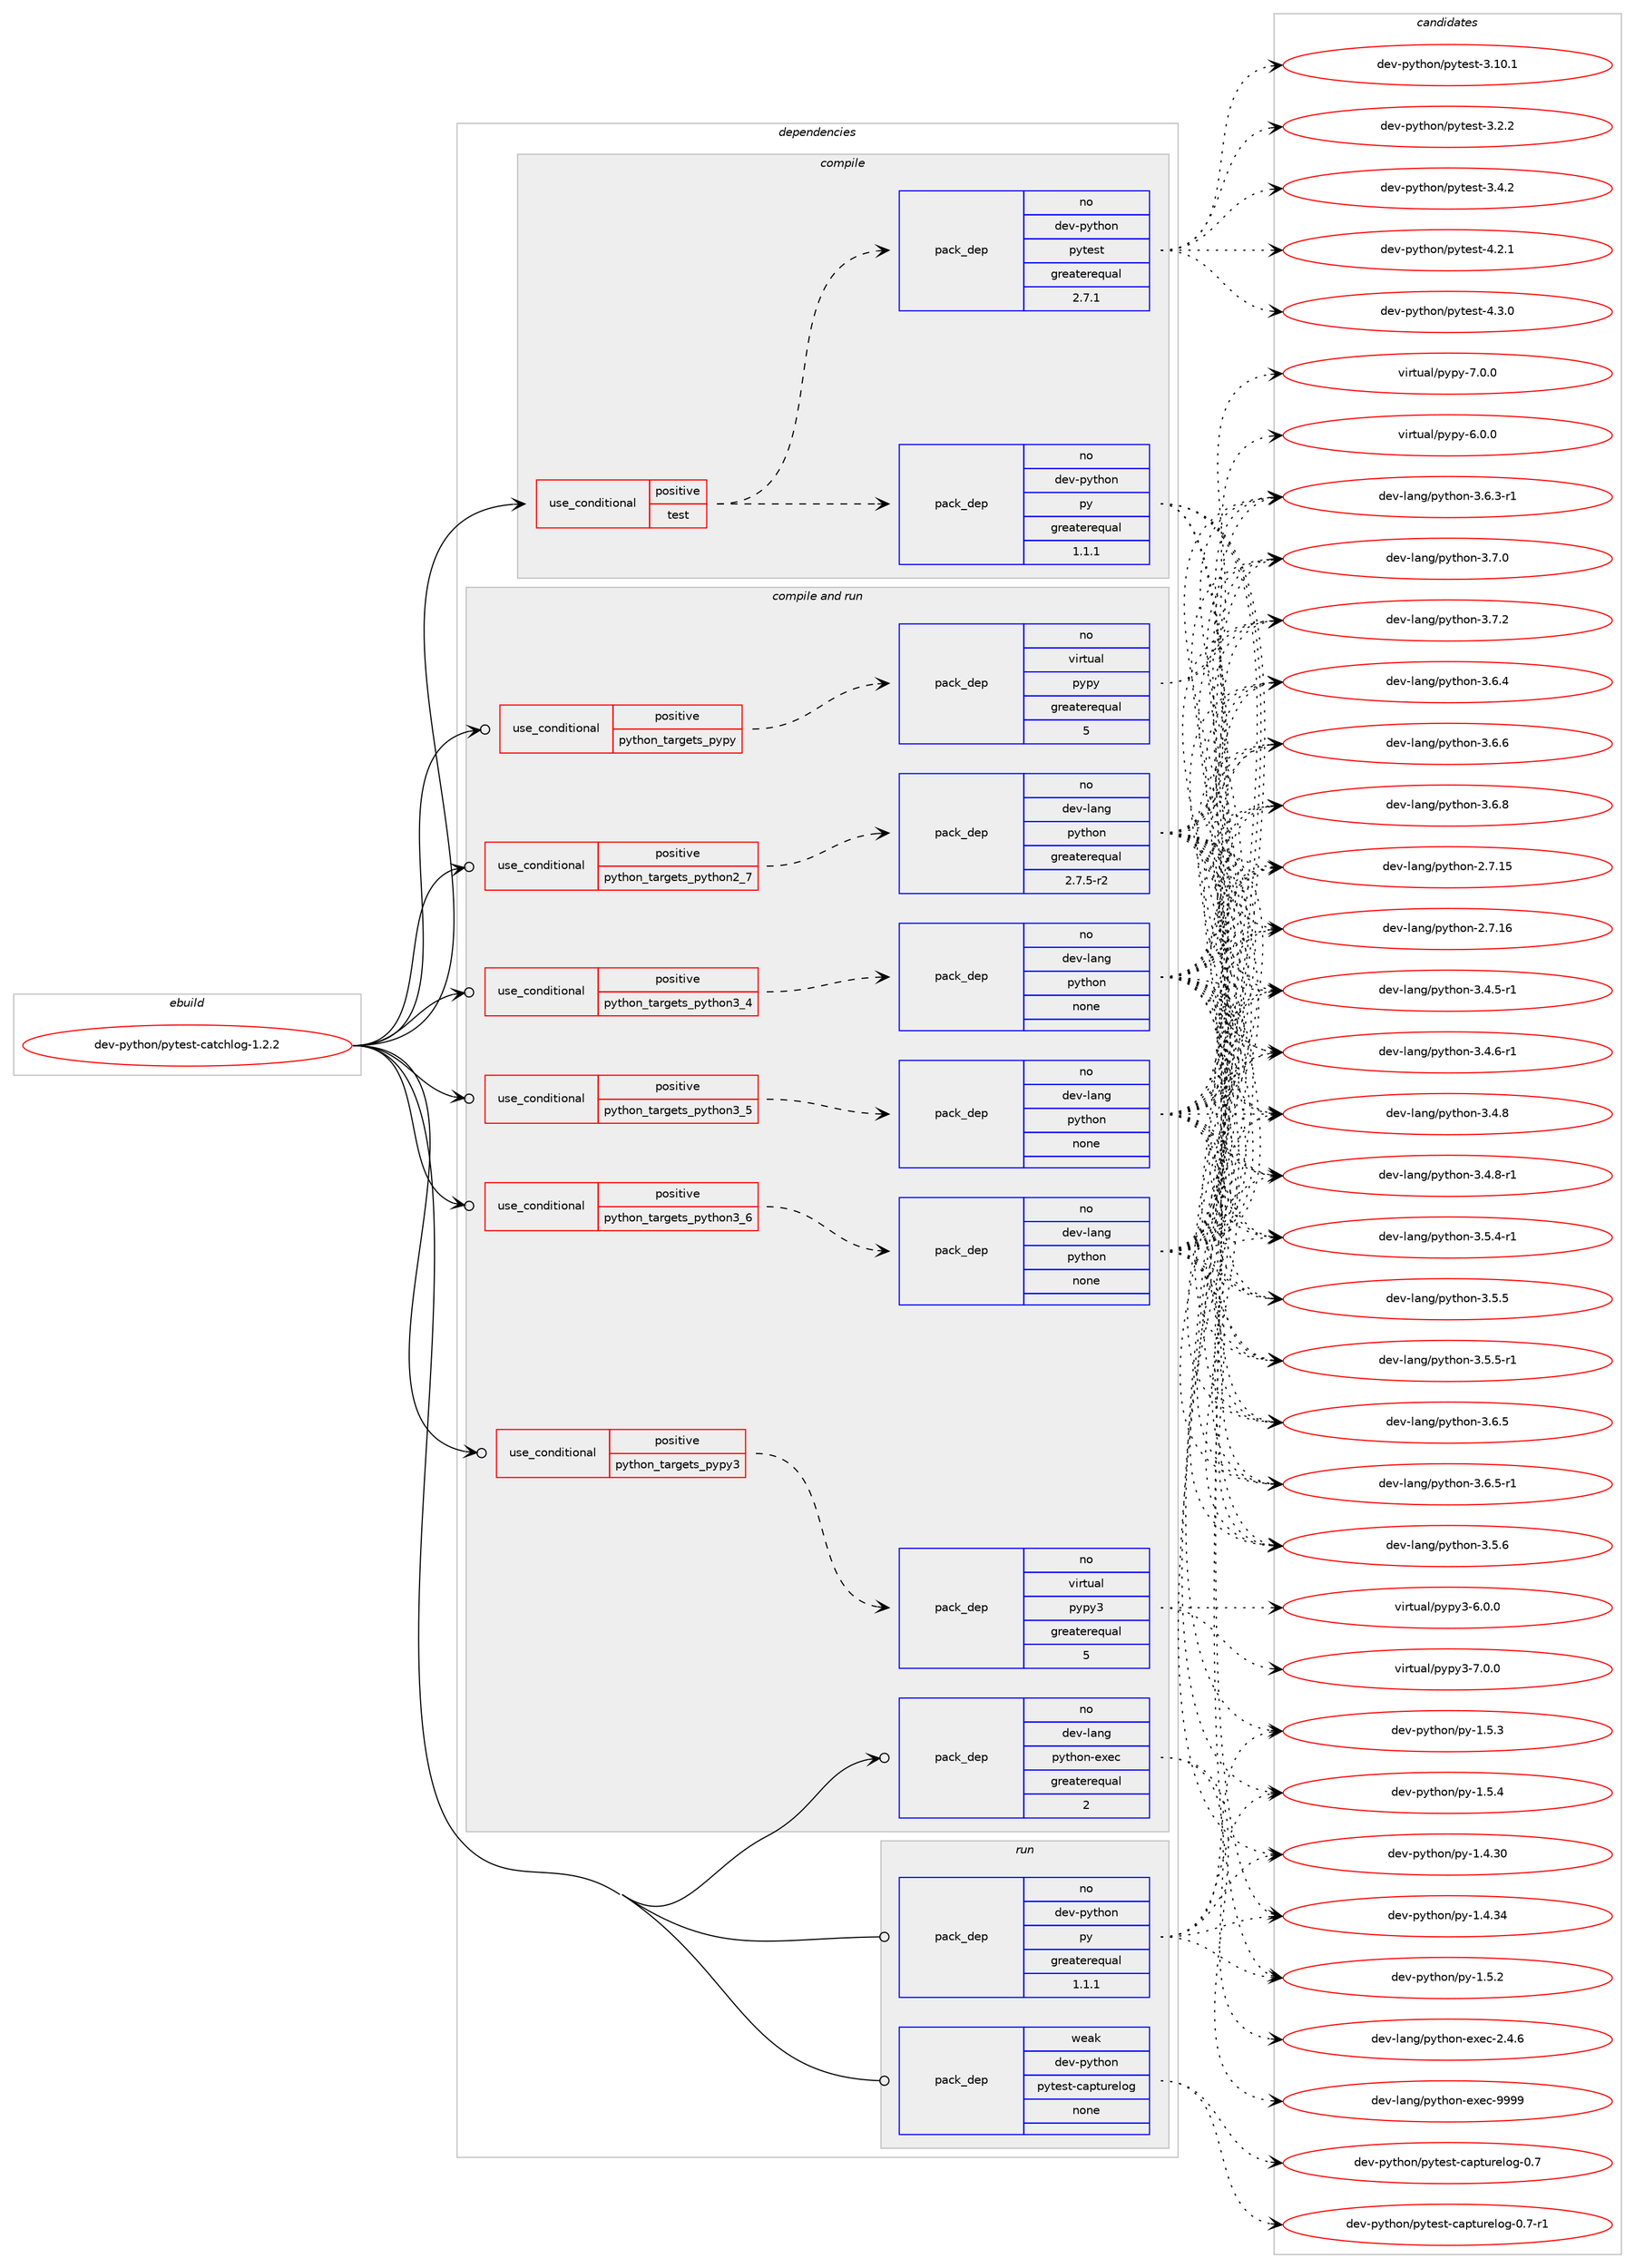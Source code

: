digraph prolog {

# *************
# Graph options
# *************

newrank=true;
concentrate=true;
compound=true;
graph [rankdir=LR,fontname=Helvetica,fontsize=10,ranksep=1.5];#, ranksep=2.5, nodesep=0.2];
edge  [arrowhead=vee];
node  [fontname=Helvetica,fontsize=10];

# **********
# The ebuild
# **********

subgraph cluster_leftcol {
color=gray;
rank=same;
label=<<i>ebuild</i>>;
id [label="dev-python/pytest-catchlog-1.2.2", color=red, width=4, href="../dev-python/pytest-catchlog-1.2.2.svg"];
}

# ****************
# The dependencies
# ****************

subgraph cluster_midcol {
color=gray;
label=<<i>dependencies</i>>;
subgraph cluster_compile {
fillcolor="#eeeeee";
style=filled;
label=<<i>compile</i>>;
subgraph cond382021 {
dependency1432987 [label=<<TABLE BORDER="0" CELLBORDER="1" CELLSPACING="0" CELLPADDING="4"><TR><TD ROWSPAN="3" CELLPADDING="10">use_conditional</TD></TR><TR><TD>positive</TD></TR><TR><TD>test</TD></TR></TABLE>>, shape=none, color=red];
subgraph pack1027622 {
dependency1432988 [label=<<TABLE BORDER="0" CELLBORDER="1" CELLSPACING="0" CELLPADDING="4" WIDTH="220"><TR><TD ROWSPAN="6" CELLPADDING="30">pack_dep</TD></TR><TR><TD WIDTH="110">no</TD></TR><TR><TD>dev-python</TD></TR><TR><TD>py</TD></TR><TR><TD>greaterequal</TD></TR><TR><TD>1.1.1</TD></TR></TABLE>>, shape=none, color=blue];
}
dependency1432987:e -> dependency1432988:w [weight=20,style="dashed",arrowhead="vee"];
subgraph pack1027623 {
dependency1432989 [label=<<TABLE BORDER="0" CELLBORDER="1" CELLSPACING="0" CELLPADDING="4" WIDTH="220"><TR><TD ROWSPAN="6" CELLPADDING="30">pack_dep</TD></TR><TR><TD WIDTH="110">no</TD></TR><TR><TD>dev-python</TD></TR><TR><TD>pytest</TD></TR><TR><TD>greaterequal</TD></TR><TR><TD>2.7.1</TD></TR></TABLE>>, shape=none, color=blue];
}
dependency1432987:e -> dependency1432989:w [weight=20,style="dashed",arrowhead="vee"];
}
id:e -> dependency1432987:w [weight=20,style="solid",arrowhead="vee"];
}
subgraph cluster_compileandrun {
fillcolor="#eeeeee";
style=filled;
label=<<i>compile and run</i>>;
subgraph cond382022 {
dependency1432990 [label=<<TABLE BORDER="0" CELLBORDER="1" CELLSPACING="0" CELLPADDING="4"><TR><TD ROWSPAN="3" CELLPADDING="10">use_conditional</TD></TR><TR><TD>positive</TD></TR><TR><TD>python_targets_pypy</TD></TR></TABLE>>, shape=none, color=red];
subgraph pack1027624 {
dependency1432991 [label=<<TABLE BORDER="0" CELLBORDER="1" CELLSPACING="0" CELLPADDING="4" WIDTH="220"><TR><TD ROWSPAN="6" CELLPADDING="30">pack_dep</TD></TR><TR><TD WIDTH="110">no</TD></TR><TR><TD>virtual</TD></TR><TR><TD>pypy</TD></TR><TR><TD>greaterequal</TD></TR><TR><TD>5</TD></TR></TABLE>>, shape=none, color=blue];
}
dependency1432990:e -> dependency1432991:w [weight=20,style="dashed",arrowhead="vee"];
}
id:e -> dependency1432990:w [weight=20,style="solid",arrowhead="odotvee"];
subgraph cond382023 {
dependency1432992 [label=<<TABLE BORDER="0" CELLBORDER="1" CELLSPACING="0" CELLPADDING="4"><TR><TD ROWSPAN="3" CELLPADDING="10">use_conditional</TD></TR><TR><TD>positive</TD></TR><TR><TD>python_targets_pypy3</TD></TR></TABLE>>, shape=none, color=red];
subgraph pack1027625 {
dependency1432993 [label=<<TABLE BORDER="0" CELLBORDER="1" CELLSPACING="0" CELLPADDING="4" WIDTH="220"><TR><TD ROWSPAN="6" CELLPADDING="30">pack_dep</TD></TR><TR><TD WIDTH="110">no</TD></TR><TR><TD>virtual</TD></TR><TR><TD>pypy3</TD></TR><TR><TD>greaterequal</TD></TR><TR><TD>5</TD></TR></TABLE>>, shape=none, color=blue];
}
dependency1432992:e -> dependency1432993:w [weight=20,style="dashed",arrowhead="vee"];
}
id:e -> dependency1432992:w [weight=20,style="solid",arrowhead="odotvee"];
subgraph cond382024 {
dependency1432994 [label=<<TABLE BORDER="0" CELLBORDER="1" CELLSPACING="0" CELLPADDING="4"><TR><TD ROWSPAN="3" CELLPADDING="10">use_conditional</TD></TR><TR><TD>positive</TD></TR><TR><TD>python_targets_python2_7</TD></TR></TABLE>>, shape=none, color=red];
subgraph pack1027626 {
dependency1432995 [label=<<TABLE BORDER="0" CELLBORDER="1" CELLSPACING="0" CELLPADDING="4" WIDTH="220"><TR><TD ROWSPAN="6" CELLPADDING="30">pack_dep</TD></TR><TR><TD WIDTH="110">no</TD></TR><TR><TD>dev-lang</TD></TR><TR><TD>python</TD></TR><TR><TD>greaterequal</TD></TR><TR><TD>2.7.5-r2</TD></TR></TABLE>>, shape=none, color=blue];
}
dependency1432994:e -> dependency1432995:w [weight=20,style="dashed",arrowhead="vee"];
}
id:e -> dependency1432994:w [weight=20,style="solid",arrowhead="odotvee"];
subgraph cond382025 {
dependency1432996 [label=<<TABLE BORDER="0" CELLBORDER="1" CELLSPACING="0" CELLPADDING="4"><TR><TD ROWSPAN="3" CELLPADDING="10">use_conditional</TD></TR><TR><TD>positive</TD></TR><TR><TD>python_targets_python3_4</TD></TR></TABLE>>, shape=none, color=red];
subgraph pack1027627 {
dependency1432997 [label=<<TABLE BORDER="0" CELLBORDER="1" CELLSPACING="0" CELLPADDING="4" WIDTH="220"><TR><TD ROWSPAN="6" CELLPADDING="30">pack_dep</TD></TR><TR><TD WIDTH="110">no</TD></TR><TR><TD>dev-lang</TD></TR><TR><TD>python</TD></TR><TR><TD>none</TD></TR><TR><TD></TD></TR></TABLE>>, shape=none, color=blue];
}
dependency1432996:e -> dependency1432997:w [weight=20,style="dashed",arrowhead="vee"];
}
id:e -> dependency1432996:w [weight=20,style="solid",arrowhead="odotvee"];
subgraph cond382026 {
dependency1432998 [label=<<TABLE BORDER="0" CELLBORDER="1" CELLSPACING="0" CELLPADDING="4"><TR><TD ROWSPAN="3" CELLPADDING="10">use_conditional</TD></TR><TR><TD>positive</TD></TR><TR><TD>python_targets_python3_5</TD></TR></TABLE>>, shape=none, color=red];
subgraph pack1027628 {
dependency1432999 [label=<<TABLE BORDER="0" CELLBORDER="1" CELLSPACING="0" CELLPADDING="4" WIDTH="220"><TR><TD ROWSPAN="6" CELLPADDING="30">pack_dep</TD></TR><TR><TD WIDTH="110">no</TD></TR><TR><TD>dev-lang</TD></TR><TR><TD>python</TD></TR><TR><TD>none</TD></TR><TR><TD></TD></TR></TABLE>>, shape=none, color=blue];
}
dependency1432998:e -> dependency1432999:w [weight=20,style="dashed",arrowhead="vee"];
}
id:e -> dependency1432998:w [weight=20,style="solid",arrowhead="odotvee"];
subgraph cond382027 {
dependency1433000 [label=<<TABLE BORDER="0" CELLBORDER="1" CELLSPACING="0" CELLPADDING="4"><TR><TD ROWSPAN="3" CELLPADDING="10">use_conditional</TD></TR><TR><TD>positive</TD></TR><TR><TD>python_targets_python3_6</TD></TR></TABLE>>, shape=none, color=red];
subgraph pack1027629 {
dependency1433001 [label=<<TABLE BORDER="0" CELLBORDER="1" CELLSPACING="0" CELLPADDING="4" WIDTH="220"><TR><TD ROWSPAN="6" CELLPADDING="30">pack_dep</TD></TR><TR><TD WIDTH="110">no</TD></TR><TR><TD>dev-lang</TD></TR><TR><TD>python</TD></TR><TR><TD>none</TD></TR><TR><TD></TD></TR></TABLE>>, shape=none, color=blue];
}
dependency1433000:e -> dependency1433001:w [weight=20,style="dashed",arrowhead="vee"];
}
id:e -> dependency1433000:w [weight=20,style="solid",arrowhead="odotvee"];
subgraph pack1027630 {
dependency1433002 [label=<<TABLE BORDER="0" CELLBORDER="1" CELLSPACING="0" CELLPADDING="4" WIDTH="220"><TR><TD ROWSPAN="6" CELLPADDING="30">pack_dep</TD></TR><TR><TD WIDTH="110">no</TD></TR><TR><TD>dev-lang</TD></TR><TR><TD>python-exec</TD></TR><TR><TD>greaterequal</TD></TR><TR><TD>2</TD></TR></TABLE>>, shape=none, color=blue];
}
id:e -> dependency1433002:w [weight=20,style="solid",arrowhead="odotvee"];
}
subgraph cluster_run {
fillcolor="#eeeeee";
style=filled;
label=<<i>run</i>>;
subgraph pack1027631 {
dependency1433003 [label=<<TABLE BORDER="0" CELLBORDER="1" CELLSPACING="0" CELLPADDING="4" WIDTH="220"><TR><TD ROWSPAN="6" CELLPADDING="30">pack_dep</TD></TR><TR><TD WIDTH="110">no</TD></TR><TR><TD>dev-python</TD></TR><TR><TD>py</TD></TR><TR><TD>greaterequal</TD></TR><TR><TD>1.1.1</TD></TR></TABLE>>, shape=none, color=blue];
}
id:e -> dependency1433003:w [weight=20,style="solid",arrowhead="odot"];
subgraph pack1027632 {
dependency1433004 [label=<<TABLE BORDER="0" CELLBORDER="1" CELLSPACING="0" CELLPADDING="4" WIDTH="220"><TR><TD ROWSPAN="6" CELLPADDING="30">pack_dep</TD></TR><TR><TD WIDTH="110">weak</TD></TR><TR><TD>dev-python</TD></TR><TR><TD>pytest-capturelog</TD></TR><TR><TD>none</TD></TR><TR><TD></TD></TR></TABLE>>, shape=none, color=blue];
}
id:e -> dependency1433004:w [weight=20,style="solid",arrowhead="odot"];
}
}

# **************
# The candidates
# **************

subgraph cluster_choices {
rank=same;
color=gray;
label=<<i>candidates</i>>;

subgraph choice1027622 {
color=black;
nodesep=1;
choice100101118451121211161041111104711212145494652465148 [label="dev-python/py-1.4.30", color=red, width=4,href="../dev-python/py-1.4.30.svg"];
choice100101118451121211161041111104711212145494652465152 [label="dev-python/py-1.4.34", color=red, width=4,href="../dev-python/py-1.4.34.svg"];
choice1001011184511212111610411111047112121454946534650 [label="dev-python/py-1.5.2", color=red, width=4,href="../dev-python/py-1.5.2.svg"];
choice1001011184511212111610411111047112121454946534651 [label="dev-python/py-1.5.3", color=red, width=4,href="../dev-python/py-1.5.3.svg"];
choice1001011184511212111610411111047112121454946534652 [label="dev-python/py-1.5.4", color=red, width=4,href="../dev-python/py-1.5.4.svg"];
dependency1432988:e -> choice100101118451121211161041111104711212145494652465148:w [style=dotted,weight="100"];
dependency1432988:e -> choice100101118451121211161041111104711212145494652465152:w [style=dotted,weight="100"];
dependency1432988:e -> choice1001011184511212111610411111047112121454946534650:w [style=dotted,weight="100"];
dependency1432988:e -> choice1001011184511212111610411111047112121454946534651:w [style=dotted,weight="100"];
dependency1432988:e -> choice1001011184511212111610411111047112121454946534652:w [style=dotted,weight="100"];
}
subgraph choice1027623 {
color=black;
nodesep=1;
choice100101118451121211161041111104711212111610111511645514649484649 [label="dev-python/pytest-3.10.1", color=red, width=4,href="../dev-python/pytest-3.10.1.svg"];
choice1001011184511212111610411111047112121116101115116455146504650 [label="dev-python/pytest-3.2.2", color=red, width=4,href="../dev-python/pytest-3.2.2.svg"];
choice1001011184511212111610411111047112121116101115116455146524650 [label="dev-python/pytest-3.4.2", color=red, width=4,href="../dev-python/pytest-3.4.2.svg"];
choice1001011184511212111610411111047112121116101115116455246504649 [label="dev-python/pytest-4.2.1", color=red, width=4,href="../dev-python/pytest-4.2.1.svg"];
choice1001011184511212111610411111047112121116101115116455246514648 [label="dev-python/pytest-4.3.0", color=red, width=4,href="../dev-python/pytest-4.3.0.svg"];
dependency1432989:e -> choice100101118451121211161041111104711212111610111511645514649484649:w [style=dotted,weight="100"];
dependency1432989:e -> choice1001011184511212111610411111047112121116101115116455146504650:w [style=dotted,weight="100"];
dependency1432989:e -> choice1001011184511212111610411111047112121116101115116455146524650:w [style=dotted,weight="100"];
dependency1432989:e -> choice1001011184511212111610411111047112121116101115116455246504649:w [style=dotted,weight="100"];
dependency1432989:e -> choice1001011184511212111610411111047112121116101115116455246514648:w [style=dotted,weight="100"];
}
subgraph choice1027624 {
color=black;
nodesep=1;
choice1181051141161179710847112121112121455446484648 [label="virtual/pypy-6.0.0", color=red, width=4,href="../virtual/pypy-6.0.0.svg"];
choice1181051141161179710847112121112121455546484648 [label="virtual/pypy-7.0.0", color=red, width=4,href="../virtual/pypy-7.0.0.svg"];
dependency1432991:e -> choice1181051141161179710847112121112121455446484648:w [style=dotted,weight="100"];
dependency1432991:e -> choice1181051141161179710847112121112121455546484648:w [style=dotted,weight="100"];
}
subgraph choice1027625 {
color=black;
nodesep=1;
choice118105114116117971084711212111212151455446484648 [label="virtual/pypy3-6.0.0", color=red, width=4,href="../virtual/pypy3-6.0.0.svg"];
choice118105114116117971084711212111212151455546484648 [label="virtual/pypy3-7.0.0", color=red, width=4,href="../virtual/pypy3-7.0.0.svg"];
dependency1432993:e -> choice118105114116117971084711212111212151455446484648:w [style=dotted,weight="100"];
dependency1432993:e -> choice118105114116117971084711212111212151455546484648:w [style=dotted,weight="100"];
}
subgraph choice1027626 {
color=black;
nodesep=1;
choice10010111845108971101034711212111610411111045504655464953 [label="dev-lang/python-2.7.15", color=red, width=4,href="../dev-lang/python-2.7.15.svg"];
choice10010111845108971101034711212111610411111045504655464954 [label="dev-lang/python-2.7.16", color=red, width=4,href="../dev-lang/python-2.7.16.svg"];
choice1001011184510897110103471121211161041111104551465246534511449 [label="dev-lang/python-3.4.5-r1", color=red, width=4,href="../dev-lang/python-3.4.5-r1.svg"];
choice1001011184510897110103471121211161041111104551465246544511449 [label="dev-lang/python-3.4.6-r1", color=red, width=4,href="../dev-lang/python-3.4.6-r1.svg"];
choice100101118451089711010347112121116104111110455146524656 [label="dev-lang/python-3.4.8", color=red, width=4,href="../dev-lang/python-3.4.8.svg"];
choice1001011184510897110103471121211161041111104551465246564511449 [label="dev-lang/python-3.4.8-r1", color=red, width=4,href="../dev-lang/python-3.4.8-r1.svg"];
choice1001011184510897110103471121211161041111104551465346524511449 [label="dev-lang/python-3.5.4-r1", color=red, width=4,href="../dev-lang/python-3.5.4-r1.svg"];
choice100101118451089711010347112121116104111110455146534653 [label="dev-lang/python-3.5.5", color=red, width=4,href="../dev-lang/python-3.5.5.svg"];
choice1001011184510897110103471121211161041111104551465346534511449 [label="dev-lang/python-3.5.5-r1", color=red, width=4,href="../dev-lang/python-3.5.5-r1.svg"];
choice100101118451089711010347112121116104111110455146534654 [label="dev-lang/python-3.5.6", color=red, width=4,href="../dev-lang/python-3.5.6.svg"];
choice1001011184510897110103471121211161041111104551465446514511449 [label="dev-lang/python-3.6.3-r1", color=red, width=4,href="../dev-lang/python-3.6.3-r1.svg"];
choice100101118451089711010347112121116104111110455146544652 [label="dev-lang/python-3.6.4", color=red, width=4,href="../dev-lang/python-3.6.4.svg"];
choice100101118451089711010347112121116104111110455146544653 [label="dev-lang/python-3.6.5", color=red, width=4,href="../dev-lang/python-3.6.5.svg"];
choice1001011184510897110103471121211161041111104551465446534511449 [label="dev-lang/python-3.6.5-r1", color=red, width=4,href="../dev-lang/python-3.6.5-r1.svg"];
choice100101118451089711010347112121116104111110455146544654 [label="dev-lang/python-3.6.6", color=red, width=4,href="../dev-lang/python-3.6.6.svg"];
choice100101118451089711010347112121116104111110455146544656 [label="dev-lang/python-3.6.8", color=red, width=4,href="../dev-lang/python-3.6.8.svg"];
choice100101118451089711010347112121116104111110455146554648 [label="dev-lang/python-3.7.0", color=red, width=4,href="../dev-lang/python-3.7.0.svg"];
choice100101118451089711010347112121116104111110455146554650 [label="dev-lang/python-3.7.2", color=red, width=4,href="../dev-lang/python-3.7.2.svg"];
dependency1432995:e -> choice10010111845108971101034711212111610411111045504655464953:w [style=dotted,weight="100"];
dependency1432995:e -> choice10010111845108971101034711212111610411111045504655464954:w [style=dotted,weight="100"];
dependency1432995:e -> choice1001011184510897110103471121211161041111104551465246534511449:w [style=dotted,weight="100"];
dependency1432995:e -> choice1001011184510897110103471121211161041111104551465246544511449:w [style=dotted,weight="100"];
dependency1432995:e -> choice100101118451089711010347112121116104111110455146524656:w [style=dotted,weight="100"];
dependency1432995:e -> choice1001011184510897110103471121211161041111104551465246564511449:w [style=dotted,weight="100"];
dependency1432995:e -> choice1001011184510897110103471121211161041111104551465346524511449:w [style=dotted,weight="100"];
dependency1432995:e -> choice100101118451089711010347112121116104111110455146534653:w [style=dotted,weight="100"];
dependency1432995:e -> choice1001011184510897110103471121211161041111104551465346534511449:w [style=dotted,weight="100"];
dependency1432995:e -> choice100101118451089711010347112121116104111110455146534654:w [style=dotted,weight="100"];
dependency1432995:e -> choice1001011184510897110103471121211161041111104551465446514511449:w [style=dotted,weight="100"];
dependency1432995:e -> choice100101118451089711010347112121116104111110455146544652:w [style=dotted,weight="100"];
dependency1432995:e -> choice100101118451089711010347112121116104111110455146544653:w [style=dotted,weight="100"];
dependency1432995:e -> choice1001011184510897110103471121211161041111104551465446534511449:w [style=dotted,weight="100"];
dependency1432995:e -> choice100101118451089711010347112121116104111110455146544654:w [style=dotted,weight="100"];
dependency1432995:e -> choice100101118451089711010347112121116104111110455146544656:w [style=dotted,weight="100"];
dependency1432995:e -> choice100101118451089711010347112121116104111110455146554648:w [style=dotted,weight="100"];
dependency1432995:e -> choice100101118451089711010347112121116104111110455146554650:w [style=dotted,weight="100"];
}
subgraph choice1027627 {
color=black;
nodesep=1;
choice10010111845108971101034711212111610411111045504655464953 [label="dev-lang/python-2.7.15", color=red, width=4,href="../dev-lang/python-2.7.15.svg"];
choice10010111845108971101034711212111610411111045504655464954 [label="dev-lang/python-2.7.16", color=red, width=4,href="../dev-lang/python-2.7.16.svg"];
choice1001011184510897110103471121211161041111104551465246534511449 [label="dev-lang/python-3.4.5-r1", color=red, width=4,href="../dev-lang/python-3.4.5-r1.svg"];
choice1001011184510897110103471121211161041111104551465246544511449 [label="dev-lang/python-3.4.6-r1", color=red, width=4,href="../dev-lang/python-3.4.6-r1.svg"];
choice100101118451089711010347112121116104111110455146524656 [label="dev-lang/python-3.4.8", color=red, width=4,href="../dev-lang/python-3.4.8.svg"];
choice1001011184510897110103471121211161041111104551465246564511449 [label="dev-lang/python-3.4.8-r1", color=red, width=4,href="../dev-lang/python-3.4.8-r1.svg"];
choice1001011184510897110103471121211161041111104551465346524511449 [label="dev-lang/python-3.5.4-r1", color=red, width=4,href="../dev-lang/python-3.5.4-r1.svg"];
choice100101118451089711010347112121116104111110455146534653 [label="dev-lang/python-3.5.5", color=red, width=4,href="../dev-lang/python-3.5.5.svg"];
choice1001011184510897110103471121211161041111104551465346534511449 [label="dev-lang/python-3.5.5-r1", color=red, width=4,href="../dev-lang/python-3.5.5-r1.svg"];
choice100101118451089711010347112121116104111110455146534654 [label="dev-lang/python-3.5.6", color=red, width=4,href="../dev-lang/python-3.5.6.svg"];
choice1001011184510897110103471121211161041111104551465446514511449 [label="dev-lang/python-3.6.3-r1", color=red, width=4,href="../dev-lang/python-3.6.3-r1.svg"];
choice100101118451089711010347112121116104111110455146544652 [label="dev-lang/python-3.6.4", color=red, width=4,href="../dev-lang/python-3.6.4.svg"];
choice100101118451089711010347112121116104111110455146544653 [label="dev-lang/python-3.6.5", color=red, width=4,href="../dev-lang/python-3.6.5.svg"];
choice1001011184510897110103471121211161041111104551465446534511449 [label="dev-lang/python-3.6.5-r1", color=red, width=4,href="../dev-lang/python-3.6.5-r1.svg"];
choice100101118451089711010347112121116104111110455146544654 [label="dev-lang/python-3.6.6", color=red, width=4,href="../dev-lang/python-3.6.6.svg"];
choice100101118451089711010347112121116104111110455146544656 [label="dev-lang/python-3.6.8", color=red, width=4,href="../dev-lang/python-3.6.8.svg"];
choice100101118451089711010347112121116104111110455146554648 [label="dev-lang/python-3.7.0", color=red, width=4,href="../dev-lang/python-3.7.0.svg"];
choice100101118451089711010347112121116104111110455146554650 [label="dev-lang/python-3.7.2", color=red, width=4,href="../dev-lang/python-3.7.2.svg"];
dependency1432997:e -> choice10010111845108971101034711212111610411111045504655464953:w [style=dotted,weight="100"];
dependency1432997:e -> choice10010111845108971101034711212111610411111045504655464954:w [style=dotted,weight="100"];
dependency1432997:e -> choice1001011184510897110103471121211161041111104551465246534511449:w [style=dotted,weight="100"];
dependency1432997:e -> choice1001011184510897110103471121211161041111104551465246544511449:w [style=dotted,weight="100"];
dependency1432997:e -> choice100101118451089711010347112121116104111110455146524656:w [style=dotted,weight="100"];
dependency1432997:e -> choice1001011184510897110103471121211161041111104551465246564511449:w [style=dotted,weight="100"];
dependency1432997:e -> choice1001011184510897110103471121211161041111104551465346524511449:w [style=dotted,weight="100"];
dependency1432997:e -> choice100101118451089711010347112121116104111110455146534653:w [style=dotted,weight="100"];
dependency1432997:e -> choice1001011184510897110103471121211161041111104551465346534511449:w [style=dotted,weight="100"];
dependency1432997:e -> choice100101118451089711010347112121116104111110455146534654:w [style=dotted,weight="100"];
dependency1432997:e -> choice1001011184510897110103471121211161041111104551465446514511449:w [style=dotted,weight="100"];
dependency1432997:e -> choice100101118451089711010347112121116104111110455146544652:w [style=dotted,weight="100"];
dependency1432997:e -> choice100101118451089711010347112121116104111110455146544653:w [style=dotted,weight="100"];
dependency1432997:e -> choice1001011184510897110103471121211161041111104551465446534511449:w [style=dotted,weight="100"];
dependency1432997:e -> choice100101118451089711010347112121116104111110455146544654:w [style=dotted,weight="100"];
dependency1432997:e -> choice100101118451089711010347112121116104111110455146544656:w [style=dotted,weight="100"];
dependency1432997:e -> choice100101118451089711010347112121116104111110455146554648:w [style=dotted,weight="100"];
dependency1432997:e -> choice100101118451089711010347112121116104111110455146554650:w [style=dotted,weight="100"];
}
subgraph choice1027628 {
color=black;
nodesep=1;
choice10010111845108971101034711212111610411111045504655464953 [label="dev-lang/python-2.7.15", color=red, width=4,href="../dev-lang/python-2.7.15.svg"];
choice10010111845108971101034711212111610411111045504655464954 [label="dev-lang/python-2.7.16", color=red, width=4,href="../dev-lang/python-2.7.16.svg"];
choice1001011184510897110103471121211161041111104551465246534511449 [label="dev-lang/python-3.4.5-r1", color=red, width=4,href="../dev-lang/python-3.4.5-r1.svg"];
choice1001011184510897110103471121211161041111104551465246544511449 [label="dev-lang/python-3.4.6-r1", color=red, width=4,href="../dev-lang/python-3.4.6-r1.svg"];
choice100101118451089711010347112121116104111110455146524656 [label="dev-lang/python-3.4.8", color=red, width=4,href="../dev-lang/python-3.4.8.svg"];
choice1001011184510897110103471121211161041111104551465246564511449 [label="dev-lang/python-3.4.8-r1", color=red, width=4,href="../dev-lang/python-3.4.8-r1.svg"];
choice1001011184510897110103471121211161041111104551465346524511449 [label="dev-lang/python-3.5.4-r1", color=red, width=4,href="../dev-lang/python-3.5.4-r1.svg"];
choice100101118451089711010347112121116104111110455146534653 [label="dev-lang/python-3.5.5", color=red, width=4,href="../dev-lang/python-3.5.5.svg"];
choice1001011184510897110103471121211161041111104551465346534511449 [label="dev-lang/python-3.5.5-r1", color=red, width=4,href="../dev-lang/python-3.5.5-r1.svg"];
choice100101118451089711010347112121116104111110455146534654 [label="dev-lang/python-3.5.6", color=red, width=4,href="../dev-lang/python-3.5.6.svg"];
choice1001011184510897110103471121211161041111104551465446514511449 [label="dev-lang/python-3.6.3-r1", color=red, width=4,href="../dev-lang/python-3.6.3-r1.svg"];
choice100101118451089711010347112121116104111110455146544652 [label="dev-lang/python-3.6.4", color=red, width=4,href="../dev-lang/python-3.6.4.svg"];
choice100101118451089711010347112121116104111110455146544653 [label="dev-lang/python-3.6.5", color=red, width=4,href="../dev-lang/python-3.6.5.svg"];
choice1001011184510897110103471121211161041111104551465446534511449 [label="dev-lang/python-3.6.5-r1", color=red, width=4,href="../dev-lang/python-3.6.5-r1.svg"];
choice100101118451089711010347112121116104111110455146544654 [label="dev-lang/python-3.6.6", color=red, width=4,href="../dev-lang/python-3.6.6.svg"];
choice100101118451089711010347112121116104111110455146544656 [label="dev-lang/python-3.6.8", color=red, width=4,href="../dev-lang/python-3.6.8.svg"];
choice100101118451089711010347112121116104111110455146554648 [label="dev-lang/python-3.7.0", color=red, width=4,href="../dev-lang/python-3.7.0.svg"];
choice100101118451089711010347112121116104111110455146554650 [label="dev-lang/python-3.7.2", color=red, width=4,href="../dev-lang/python-3.7.2.svg"];
dependency1432999:e -> choice10010111845108971101034711212111610411111045504655464953:w [style=dotted,weight="100"];
dependency1432999:e -> choice10010111845108971101034711212111610411111045504655464954:w [style=dotted,weight="100"];
dependency1432999:e -> choice1001011184510897110103471121211161041111104551465246534511449:w [style=dotted,weight="100"];
dependency1432999:e -> choice1001011184510897110103471121211161041111104551465246544511449:w [style=dotted,weight="100"];
dependency1432999:e -> choice100101118451089711010347112121116104111110455146524656:w [style=dotted,weight="100"];
dependency1432999:e -> choice1001011184510897110103471121211161041111104551465246564511449:w [style=dotted,weight="100"];
dependency1432999:e -> choice1001011184510897110103471121211161041111104551465346524511449:w [style=dotted,weight="100"];
dependency1432999:e -> choice100101118451089711010347112121116104111110455146534653:w [style=dotted,weight="100"];
dependency1432999:e -> choice1001011184510897110103471121211161041111104551465346534511449:w [style=dotted,weight="100"];
dependency1432999:e -> choice100101118451089711010347112121116104111110455146534654:w [style=dotted,weight="100"];
dependency1432999:e -> choice1001011184510897110103471121211161041111104551465446514511449:w [style=dotted,weight="100"];
dependency1432999:e -> choice100101118451089711010347112121116104111110455146544652:w [style=dotted,weight="100"];
dependency1432999:e -> choice100101118451089711010347112121116104111110455146544653:w [style=dotted,weight="100"];
dependency1432999:e -> choice1001011184510897110103471121211161041111104551465446534511449:w [style=dotted,weight="100"];
dependency1432999:e -> choice100101118451089711010347112121116104111110455146544654:w [style=dotted,weight="100"];
dependency1432999:e -> choice100101118451089711010347112121116104111110455146544656:w [style=dotted,weight="100"];
dependency1432999:e -> choice100101118451089711010347112121116104111110455146554648:w [style=dotted,weight="100"];
dependency1432999:e -> choice100101118451089711010347112121116104111110455146554650:w [style=dotted,weight="100"];
}
subgraph choice1027629 {
color=black;
nodesep=1;
choice10010111845108971101034711212111610411111045504655464953 [label="dev-lang/python-2.7.15", color=red, width=4,href="../dev-lang/python-2.7.15.svg"];
choice10010111845108971101034711212111610411111045504655464954 [label="dev-lang/python-2.7.16", color=red, width=4,href="../dev-lang/python-2.7.16.svg"];
choice1001011184510897110103471121211161041111104551465246534511449 [label="dev-lang/python-3.4.5-r1", color=red, width=4,href="../dev-lang/python-3.4.5-r1.svg"];
choice1001011184510897110103471121211161041111104551465246544511449 [label="dev-lang/python-3.4.6-r1", color=red, width=4,href="../dev-lang/python-3.4.6-r1.svg"];
choice100101118451089711010347112121116104111110455146524656 [label="dev-lang/python-3.4.8", color=red, width=4,href="../dev-lang/python-3.4.8.svg"];
choice1001011184510897110103471121211161041111104551465246564511449 [label="dev-lang/python-3.4.8-r1", color=red, width=4,href="../dev-lang/python-3.4.8-r1.svg"];
choice1001011184510897110103471121211161041111104551465346524511449 [label="dev-lang/python-3.5.4-r1", color=red, width=4,href="../dev-lang/python-3.5.4-r1.svg"];
choice100101118451089711010347112121116104111110455146534653 [label="dev-lang/python-3.5.5", color=red, width=4,href="../dev-lang/python-3.5.5.svg"];
choice1001011184510897110103471121211161041111104551465346534511449 [label="dev-lang/python-3.5.5-r1", color=red, width=4,href="../dev-lang/python-3.5.5-r1.svg"];
choice100101118451089711010347112121116104111110455146534654 [label="dev-lang/python-3.5.6", color=red, width=4,href="../dev-lang/python-3.5.6.svg"];
choice1001011184510897110103471121211161041111104551465446514511449 [label="dev-lang/python-3.6.3-r1", color=red, width=4,href="../dev-lang/python-3.6.3-r1.svg"];
choice100101118451089711010347112121116104111110455146544652 [label="dev-lang/python-3.6.4", color=red, width=4,href="../dev-lang/python-3.6.4.svg"];
choice100101118451089711010347112121116104111110455146544653 [label="dev-lang/python-3.6.5", color=red, width=4,href="../dev-lang/python-3.6.5.svg"];
choice1001011184510897110103471121211161041111104551465446534511449 [label="dev-lang/python-3.6.5-r1", color=red, width=4,href="../dev-lang/python-3.6.5-r1.svg"];
choice100101118451089711010347112121116104111110455146544654 [label="dev-lang/python-3.6.6", color=red, width=4,href="../dev-lang/python-3.6.6.svg"];
choice100101118451089711010347112121116104111110455146544656 [label="dev-lang/python-3.6.8", color=red, width=4,href="../dev-lang/python-3.6.8.svg"];
choice100101118451089711010347112121116104111110455146554648 [label="dev-lang/python-3.7.0", color=red, width=4,href="../dev-lang/python-3.7.0.svg"];
choice100101118451089711010347112121116104111110455146554650 [label="dev-lang/python-3.7.2", color=red, width=4,href="../dev-lang/python-3.7.2.svg"];
dependency1433001:e -> choice10010111845108971101034711212111610411111045504655464953:w [style=dotted,weight="100"];
dependency1433001:e -> choice10010111845108971101034711212111610411111045504655464954:w [style=dotted,weight="100"];
dependency1433001:e -> choice1001011184510897110103471121211161041111104551465246534511449:w [style=dotted,weight="100"];
dependency1433001:e -> choice1001011184510897110103471121211161041111104551465246544511449:w [style=dotted,weight="100"];
dependency1433001:e -> choice100101118451089711010347112121116104111110455146524656:w [style=dotted,weight="100"];
dependency1433001:e -> choice1001011184510897110103471121211161041111104551465246564511449:w [style=dotted,weight="100"];
dependency1433001:e -> choice1001011184510897110103471121211161041111104551465346524511449:w [style=dotted,weight="100"];
dependency1433001:e -> choice100101118451089711010347112121116104111110455146534653:w [style=dotted,weight="100"];
dependency1433001:e -> choice1001011184510897110103471121211161041111104551465346534511449:w [style=dotted,weight="100"];
dependency1433001:e -> choice100101118451089711010347112121116104111110455146534654:w [style=dotted,weight="100"];
dependency1433001:e -> choice1001011184510897110103471121211161041111104551465446514511449:w [style=dotted,weight="100"];
dependency1433001:e -> choice100101118451089711010347112121116104111110455146544652:w [style=dotted,weight="100"];
dependency1433001:e -> choice100101118451089711010347112121116104111110455146544653:w [style=dotted,weight="100"];
dependency1433001:e -> choice1001011184510897110103471121211161041111104551465446534511449:w [style=dotted,weight="100"];
dependency1433001:e -> choice100101118451089711010347112121116104111110455146544654:w [style=dotted,weight="100"];
dependency1433001:e -> choice100101118451089711010347112121116104111110455146544656:w [style=dotted,weight="100"];
dependency1433001:e -> choice100101118451089711010347112121116104111110455146554648:w [style=dotted,weight="100"];
dependency1433001:e -> choice100101118451089711010347112121116104111110455146554650:w [style=dotted,weight="100"];
}
subgraph choice1027630 {
color=black;
nodesep=1;
choice1001011184510897110103471121211161041111104510112010199455046524654 [label="dev-lang/python-exec-2.4.6", color=red, width=4,href="../dev-lang/python-exec-2.4.6.svg"];
choice10010111845108971101034711212111610411111045101120101994557575757 [label="dev-lang/python-exec-9999", color=red, width=4,href="../dev-lang/python-exec-9999.svg"];
dependency1433002:e -> choice1001011184510897110103471121211161041111104510112010199455046524654:w [style=dotted,weight="100"];
dependency1433002:e -> choice10010111845108971101034711212111610411111045101120101994557575757:w [style=dotted,weight="100"];
}
subgraph choice1027631 {
color=black;
nodesep=1;
choice100101118451121211161041111104711212145494652465148 [label="dev-python/py-1.4.30", color=red, width=4,href="../dev-python/py-1.4.30.svg"];
choice100101118451121211161041111104711212145494652465152 [label="dev-python/py-1.4.34", color=red, width=4,href="../dev-python/py-1.4.34.svg"];
choice1001011184511212111610411111047112121454946534650 [label="dev-python/py-1.5.2", color=red, width=4,href="../dev-python/py-1.5.2.svg"];
choice1001011184511212111610411111047112121454946534651 [label="dev-python/py-1.5.3", color=red, width=4,href="../dev-python/py-1.5.3.svg"];
choice1001011184511212111610411111047112121454946534652 [label="dev-python/py-1.5.4", color=red, width=4,href="../dev-python/py-1.5.4.svg"];
dependency1433003:e -> choice100101118451121211161041111104711212145494652465148:w [style=dotted,weight="100"];
dependency1433003:e -> choice100101118451121211161041111104711212145494652465152:w [style=dotted,weight="100"];
dependency1433003:e -> choice1001011184511212111610411111047112121454946534650:w [style=dotted,weight="100"];
dependency1433003:e -> choice1001011184511212111610411111047112121454946534651:w [style=dotted,weight="100"];
dependency1433003:e -> choice1001011184511212111610411111047112121454946534652:w [style=dotted,weight="100"];
}
subgraph choice1027632 {
color=black;
nodesep=1;
choice100101118451121211161041111104711212111610111511645999711211611711410110811110345484655 [label="dev-python/pytest-capturelog-0.7", color=red, width=4,href="../dev-python/pytest-capturelog-0.7.svg"];
choice1001011184511212111610411111047112121116101115116459997112116117114101108111103454846554511449 [label="dev-python/pytest-capturelog-0.7-r1", color=red, width=4,href="../dev-python/pytest-capturelog-0.7-r1.svg"];
dependency1433004:e -> choice100101118451121211161041111104711212111610111511645999711211611711410110811110345484655:w [style=dotted,weight="100"];
dependency1433004:e -> choice1001011184511212111610411111047112121116101115116459997112116117114101108111103454846554511449:w [style=dotted,weight="100"];
}
}

}
